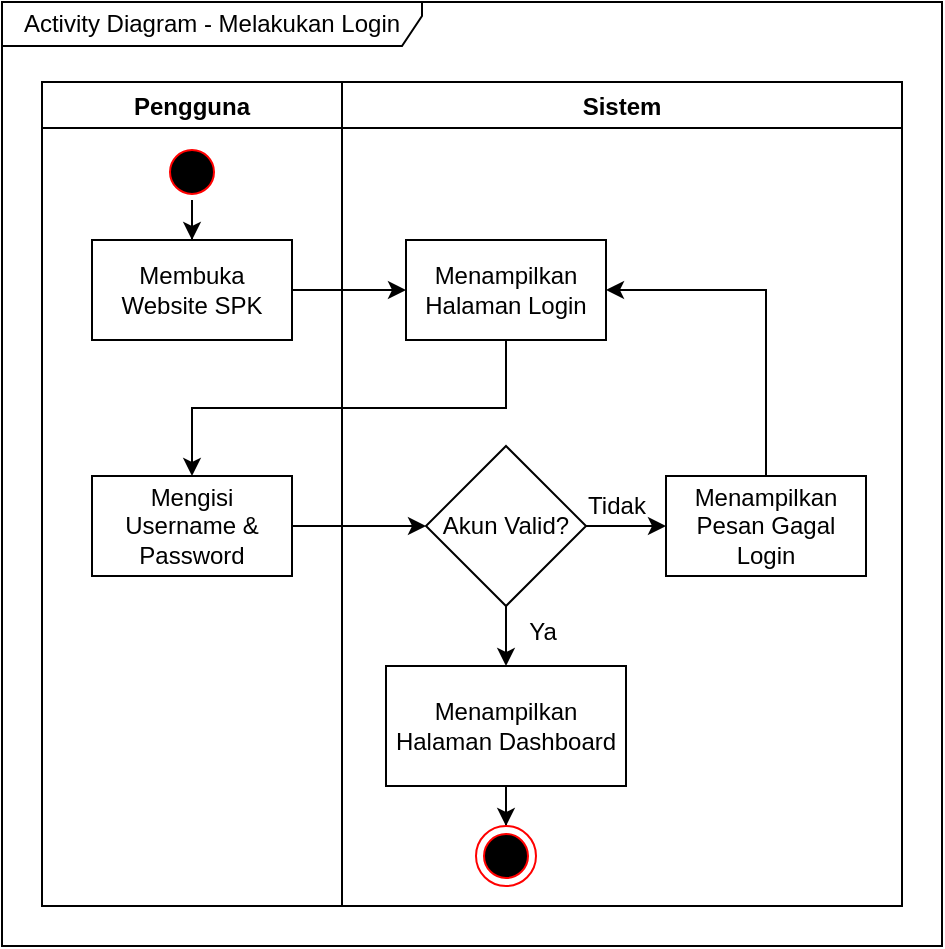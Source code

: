 <mxfile version="28.2.5">
  <diagram name="Page-1" id="w_9z_CsoFbj1ioF1p8VJ">
    <mxGraphModel dx="1042" dy="527" grid="1" gridSize="10" guides="1" tooltips="1" connect="1" arrows="1" fold="1" page="1" pageScale="1" pageWidth="827" pageHeight="1169" math="0" shadow="0">
      <root>
        <mxCell id="0" />
        <mxCell id="1" parent="0" />
        <mxCell id="WCEBS_F5K5oNMO1We3N5-1" value="Pengguna" style="swimlane;" parent="1" vertex="1">
          <mxGeometry x="180" y="48" width="150" height="412" as="geometry" />
        </mxCell>
        <mxCell id="WCEBS_F5K5oNMO1We3N5-3" value="Activity Diagram - Melakukan Login" style="shape=umlFrame;whiteSpace=wrap;html=1;pointerEvents=0;width=210;height=22;" parent="1" vertex="1">
          <mxGeometry x="160" y="8" width="470" height="472" as="geometry" />
        </mxCell>
        <mxCell id="WCEBS_F5K5oNMO1We3N5-7" style="edgeStyle=orthogonalEdgeStyle;rounded=0;orthogonalLoop=1;jettySize=auto;html=1;entryX=0.5;entryY=0;entryDx=0;entryDy=0;" parent="1" source="WCEBS_F5K5oNMO1We3N5-4" target="WCEBS_F5K5oNMO1We3N5-6" edge="1">
          <mxGeometry relative="1" as="geometry" />
        </mxCell>
        <mxCell id="WCEBS_F5K5oNMO1We3N5-4" value="" style="ellipse;html=1;shape=startState;fillColor=#000000;strokeColor=#ff0000;" parent="1" vertex="1">
          <mxGeometry x="240" y="78" width="30" height="30" as="geometry" />
        </mxCell>
        <mxCell id="WCEBS_F5K5oNMO1We3N5-40" style="edgeStyle=orthogonalEdgeStyle;rounded=0;orthogonalLoop=1;jettySize=auto;html=1;entryX=0;entryY=0.5;entryDx=0;entryDy=0;" parent="1" source="WCEBS_F5K5oNMO1We3N5-6" target="WCEBS_F5K5oNMO1We3N5-9" edge="1">
          <mxGeometry relative="1" as="geometry" />
        </mxCell>
        <mxCell id="WCEBS_F5K5oNMO1We3N5-6" value="Membuka Website SPK" style="html=1;dashed=0;whiteSpace=wrap;" parent="1" vertex="1">
          <mxGeometry x="205" y="127" width="100" height="50" as="geometry" />
        </mxCell>
        <mxCell id="WCEBS_F5K5oNMO1We3N5-8" value="Sistem" style="swimlane;" parent="1" vertex="1">
          <mxGeometry x="330" y="48" width="280" height="412" as="geometry" />
        </mxCell>
        <mxCell id="WCEBS_F5K5oNMO1We3N5-9" value="Menampilkan Halaman Login" style="html=1;dashed=0;whiteSpace=wrap;" parent="WCEBS_F5K5oNMO1We3N5-8" vertex="1">
          <mxGeometry x="32" y="79" width="100" height="50" as="geometry" />
        </mxCell>
        <mxCell id="WCEBS_F5K5oNMO1We3N5-20" value="" style="edgeStyle=orthogonalEdgeStyle;rounded=0;orthogonalLoop=1;jettySize=auto;html=1;" parent="WCEBS_F5K5oNMO1We3N5-8" source="WCEBS_F5K5oNMO1We3N5-15" target="WCEBS_F5K5oNMO1We3N5-19" edge="1">
          <mxGeometry relative="1" as="geometry" />
        </mxCell>
        <mxCell id="WCEBS_F5K5oNMO1We3N5-44" style="edgeStyle=orthogonalEdgeStyle;rounded=0;orthogonalLoop=1;jettySize=auto;html=1;entryX=0;entryY=0.5;entryDx=0;entryDy=0;" parent="WCEBS_F5K5oNMO1We3N5-8" source="WCEBS_F5K5oNMO1We3N5-15" target="WCEBS_F5K5oNMO1We3N5-28" edge="1">
          <mxGeometry relative="1" as="geometry" />
        </mxCell>
        <mxCell id="WCEBS_F5K5oNMO1We3N5-15" value="Akun Valid?" style="rhombus;whiteSpace=wrap;html=1;dashed=0;" parent="WCEBS_F5K5oNMO1We3N5-8" vertex="1">
          <mxGeometry x="42" y="182" width="80" height="80" as="geometry" />
        </mxCell>
        <mxCell id="WCEBS_F5K5oNMO1We3N5-27" style="edgeStyle=orthogonalEdgeStyle;rounded=0;orthogonalLoop=1;jettySize=auto;html=1;entryX=0.5;entryY=0;entryDx=0;entryDy=0;" parent="WCEBS_F5K5oNMO1We3N5-8" source="WCEBS_F5K5oNMO1We3N5-19" target="WCEBS_F5K5oNMO1We3N5-26" edge="1">
          <mxGeometry relative="1" as="geometry" />
        </mxCell>
        <mxCell id="WCEBS_F5K5oNMO1We3N5-19" value="Menampilkan Halaman Dashboard" style="whiteSpace=wrap;html=1;dashed=0;" parent="WCEBS_F5K5oNMO1We3N5-8" vertex="1">
          <mxGeometry x="22" y="292" width="120" height="60" as="geometry" />
        </mxCell>
        <mxCell id="WCEBS_F5K5oNMO1We3N5-21" value="Ya" style="text;html=1;align=center;verticalAlign=middle;resizable=0;points=[];autosize=1;strokeColor=none;fillColor=none;" parent="WCEBS_F5K5oNMO1We3N5-8" vertex="1">
          <mxGeometry x="80" y="260" width="40" height="30" as="geometry" />
        </mxCell>
        <mxCell id="WCEBS_F5K5oNMO1We3N5-26" value="" style="ellipse;html=1;shape=endState;fillColor=#000000;strokeColor=#ff0000;" parent="WCEBS_F5K5oNMO1We3N5-8" vertex="1">
          <mxGeometry x="67" y="372" width="30" height="30" as="geometry" />
        </mxCell>
        <mxCell id="WCEBS_F5K5oNMO1We3N5-23" value="Tidak" style="text;html=1;align=center;verticalAlign=middle;resizable=0;points=[];autosize=1;strokeColor=none;fillColor=none;" parent="WCEBS_F5K5oNMO1We3N5-8" vertex="1">
          <mxGeometry x="112" y="197" width="50" height="30" as="geometry" />
        </mxCell>
        <mxCell id="WCEBS_F5K5oNMO1We3N5-45" style="edgeStyle=orthogonalEdgeStyle;rounded=0;orthogonalLoop=1;jettySize=auto;html=1;exitX=0.5;exitY=0;exitDx=0;exitDy=0;entryX=1;entryY=0.5;entryDx=0;entryDy=0;" parent="WCEBS_F5K5oNMO1We3N5-8" source="WCEBS_F5K5oNMO1We3N5-28" target="WCEBS_F5K5oNMO1We3N5-9" edge="1">
          <mxGeometry relative="1" as="geometry" />
        </mxCell>
        <mxCell id="WCEBS_F5K5oNMO1We3N5-28" value="Menampilkan Pesan Gagal Login" style="html=1;dashed=0;whiteSpace=wrap;" parent="WCEBS_F5K5oNMO1We3N5-8" vertex="1">
          <mxGeometry x="162" y="197" width="100" height="50" as="geometry" />
        </mxCell>
        <mxCell id="WCEBS_F5K5oNMO1We3N5-42" style="edgeStyle=orthogonalEdgeStyle;rounded=0;orthogonalLoop=1;jettySize=auto;html=1;entryX=0;entryY=0.5;entryDx=0;entryDy=0;" parent="1" source="WCEBS_F5K5oNMO1We3N5-11" target="WCEBS_F5K5oNMO1We3N5-15" edge="1">
          <mxGeometry relative="1" as="geometry" />
        </mxCell>
        <mxCell id="WCEBS_F5K5oNMO1We3N5-11" value="Mengisi Username &amp;amp; Password" style="html=1;dashed=0;whiteSpace=wrap;" parent="1" vertex="1">
          <mxGeometry x="205" y="245" width="100" height="50" as="geometry" />
        </mxCell>
        <mxCell id="WCEBS_F5K5oNMO1We3N5-41" style="edgeStyle=orthogonalEdgeStyle;rounded=0;orthogonalLoop=1;jettySize=auto;html=1;entryX=0.5;entryY=0;entryDx=0;entryDy=0;exitX=0.5;exitY=1;exitDx=0;exitDy=0;" parent="1" source="WCEBS_F5K5oNMO1We3N5-9" target="WCEBS_F5K5oNMO1We3N5-11" edge="1">
          <mxGeometry relative="1" as="geometry" />
        </mxCell>
      </root>
    </mxGraphModel>
  </diagram>
</mxfile>
